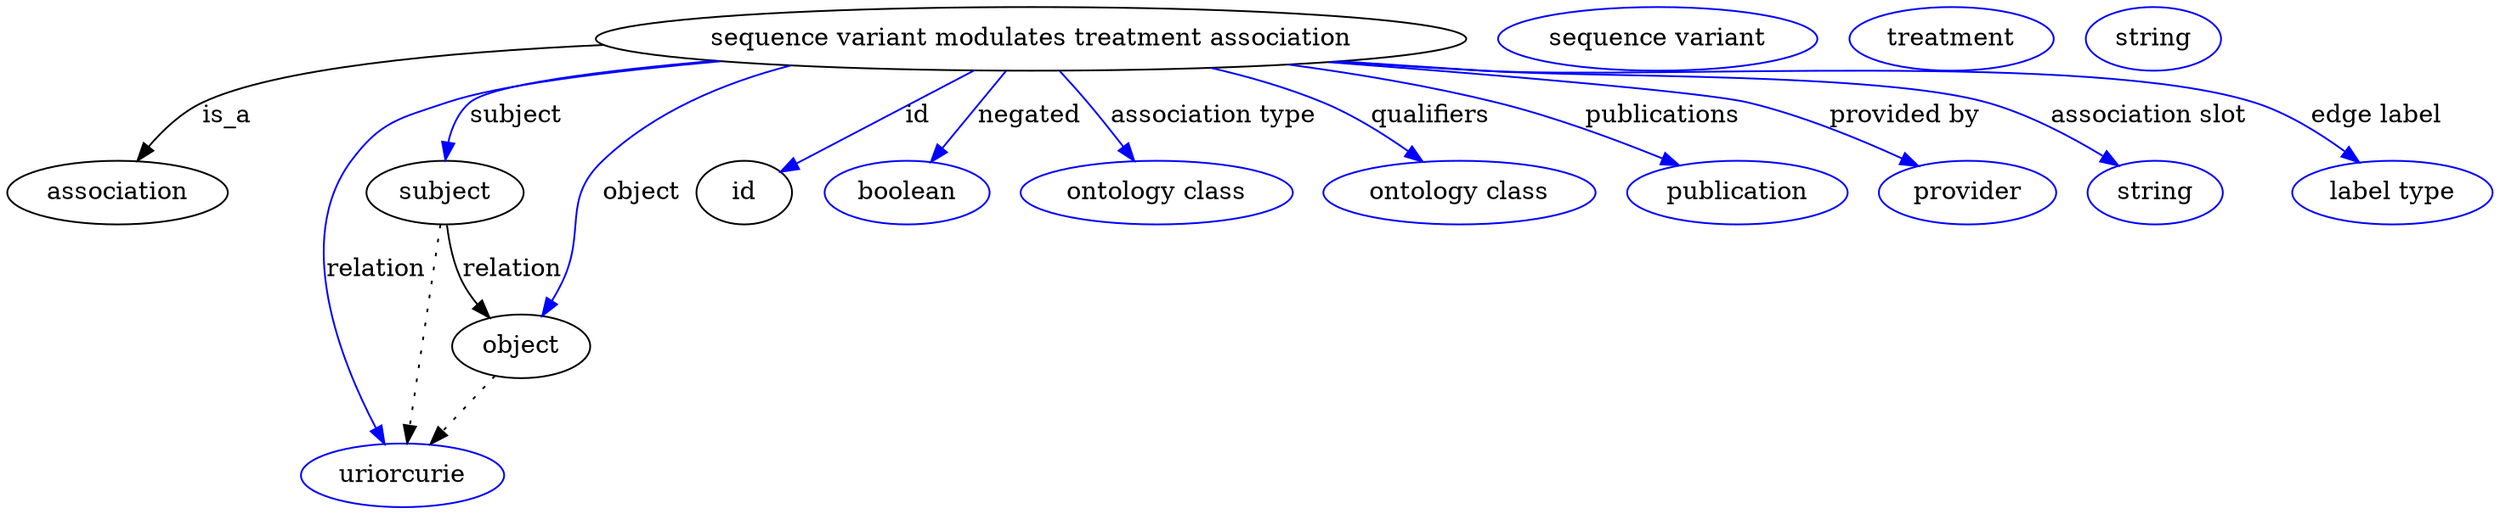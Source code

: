 digraph {
	graph [bb="0,0,1175.5,283"];
	node [label="\N"];
	"sequence variant modulates treatment association"	 [height=0.5,
		label="sequence variant modulates treatment association",
		pos="496.05,265",
		width=5.1815];
	association	 [height=0.5,
		pos="50.046,178",
		width=1.3902];
	"sequence variant modulates treatment association" -> association	 [label=is_a,
		lp="103.05,221.5",
		pos="e,59.666,195.81 332.2,256.38 229.88,249.96 113.59,240.36 92.046,229 81.326,223.35 72.301,213.67 65.397,204.26"];
	subject	 [height=0.5,
		pos="203.05,178",
		width=0.99297];
	"sequence variant modulates treatment association" -> subject	 [color=blue,
		label=subject,
		lp="241.55,221.5",
		pos="e,205.08,196.09 356.52,252.99 294.72,246.51 233.35,238 222.05,229 214.87,223.29 210.41,214.58 207.63,205.97",
		style=solid];
	relation	 [color=blue,
		height=0.5,
		label=uriorcurie,
		pos="185.05,18",
		width=1.2638];
	"sequence variant modulates treatment association" -> relation	 [color=blue,
		label=relation,
		lp="167.05,134.5",
		pos="e,175.27,35.659 352.85,253.39 294.3,247.35 234.04,239.11 207.05,229 182.46,219.79 171.64,218.46 158.05,196 129.37,148.63 153.31,\
81.572 170.78,44.765",
		style=solid];
	object	 [height=0.5,
		pos="245.05,91",
		width=0.9027];
	"sequence variant modulates treatment association" -> object	 [color=blue,
		label=object,
		lp="301.05,178",
		pos="e,253.2,108.44 422,248.42 369.1,235.22 303.92,215.74 284.05,196 261.11,173.22 272.73,157.14 261.05,127 259.86,123.94 258.55,120.76 \
257.22,117.62",
		style=solid];
	id	 [height=0.5,
		pos="354.05,178",
		width=0.75];
	"sequence variant modulates treatment association" -> id	 [color=blue,
		label=id,
		lp="439.55,221.5",
		pos="e,373.95,190.19 466.97,247.18 442.36,232.11 407.29,210.62 382.78,195.6",
		style=solid];
	negated	 [color=blue,
		height=0.5,
		label=boolean,
		pos="437.05,178",
		width=1.0652];
	"sequence variant modulates treatment association" -> negated	 [color=blue,
		label=negated,
		lp="492.55,221.5",
		pos="e,448.85,195.41 483.82,246.97 475.4,234.56 464.09,217.88 454.7,204.03",
		style=solid];
	"association type"	 [color=blue,
		height=0.5,
		label="ontology class",
		pos="555.05,178",
		width=1.7151];
	"sequence variant modulates treatment association" -> "association type"	 [color=blue,
		label="association type",
		lp="574.05,221.5",
		pos="e,543.04,195.71 508.27,246.97 516.63,234.64 527.85,218.1 537.21,204.3",
		style=solid];
	qualifiers	 [color=blue,
		height=0.5,
		label="ontology class",
		pos="696.05,178",
		width=1.7151];
	"sequence variant modulates treatment association" -> qualifiers	 [color=blue,
		label=qualifiers,
		lp="674.05,221.5",
		pos="e,675.16,195.14 569.48,248.36 587.11,243.19 605.59,236.77 622.05,229 637.79,221.57 653.86,210.93 666.99,201.29",
		style=solid];
	publications	 [color=blue,
		height=0.5,
		label=publication,
		pos="826.05,178",
		width=1.3902];
	"sequence variant modulates treatment association" -> publications	 [color=blue,
		label=publications,
		lp="779.55,221.5",
		pos="e,796.15,192.73 607.21,250.5 638.83,245.1 673.08,238.03 704.05,229 732.52,220.7 763.33,207.79 786.86,197.03",
		style=solid];
	"provided by"	 [color=blue,
		height=0.5,
		label=provider,
		pos="934.05,178",
		width=1.1193];
	"sequence variant modulates treatment association" -> "provided by"	 [color=blue,
		label="provided by",
		lp="894.05,221.5",
		pos="e,907.92,192.1 627.18,252.16 707.53,243.96 798.46,233.97 817.05,229 845.52,221.38 875.98,207.92 898.69,196.73",
		style=solid];
	"association slot"	 [color=blue,
		height=0.5,
		label=string,
		pos="1023,178",
		width=0.84854];
	"sequence variant modulates treatment association" -> "association slot"	 [color=blue,
		label="association slot",
		lp="1008,221.5",
		pos="e,1003.7,192 629.5,252.37 650.1,250.51 671.14,248.66 691.05,247 797.64,238.08 828.56,259.64 931.05,229 953.99,222.14 977.57,208.92 \
995.11,197.67",
		style=solid];
	"edge label"	 [color=blue,
		height=0.5,
		label="label type",
		pos="1130,178",
		width=1.2638];
	"sequence variant modulates treatment association" -> "edge label"	 [color=blue,
		label="edge label",
		lp="1111,221.5",
		pos="e,1111.6,194.61 626.84,252.16 648.28,250.27 670.27,248.47 691.05,247 771.61,241.29 977.39,254.43 1054,229 1072,223.03 1089.8,211.56 \
1103.6,201",
		style=solid];
	subject -> relation	 [pos="e,187.1,36.223 201.02,159.96 197.91,132.35 191.95,79.375 188.25,46.525",
		style=dotted];
	subject -> object	 [label=relation,
		lp="240.05,134.5",
		pos="e,231.43,107.49 207.18,159.99 209.85,149.97 213.81,137.45 219.05,127 220.95,123.2 223.24,119.37 225.66,115.69"];
	"sequence variant modulates treatment association_subject"	 [color=blue,
		height=0.5,
		label="sequence variant",
		pos="770.05,265",
		width=1.9318];
	object -> relation	 [pos="e,199.23,35.261 231.43,74.435 223.85,65.207 214.25,53.528 205.75,43.191",
		style=dotted];
	"sequence variant modulates treatment association_object"	 [color=blue,
		height=0.5,
		label=treatment,
		pos="902.05,265",
		width=1.2277];
	association_id	 [color=blue,
		height=0.5,
		label=string,
		pos="995.05,265",
		width=0.84854];
}
